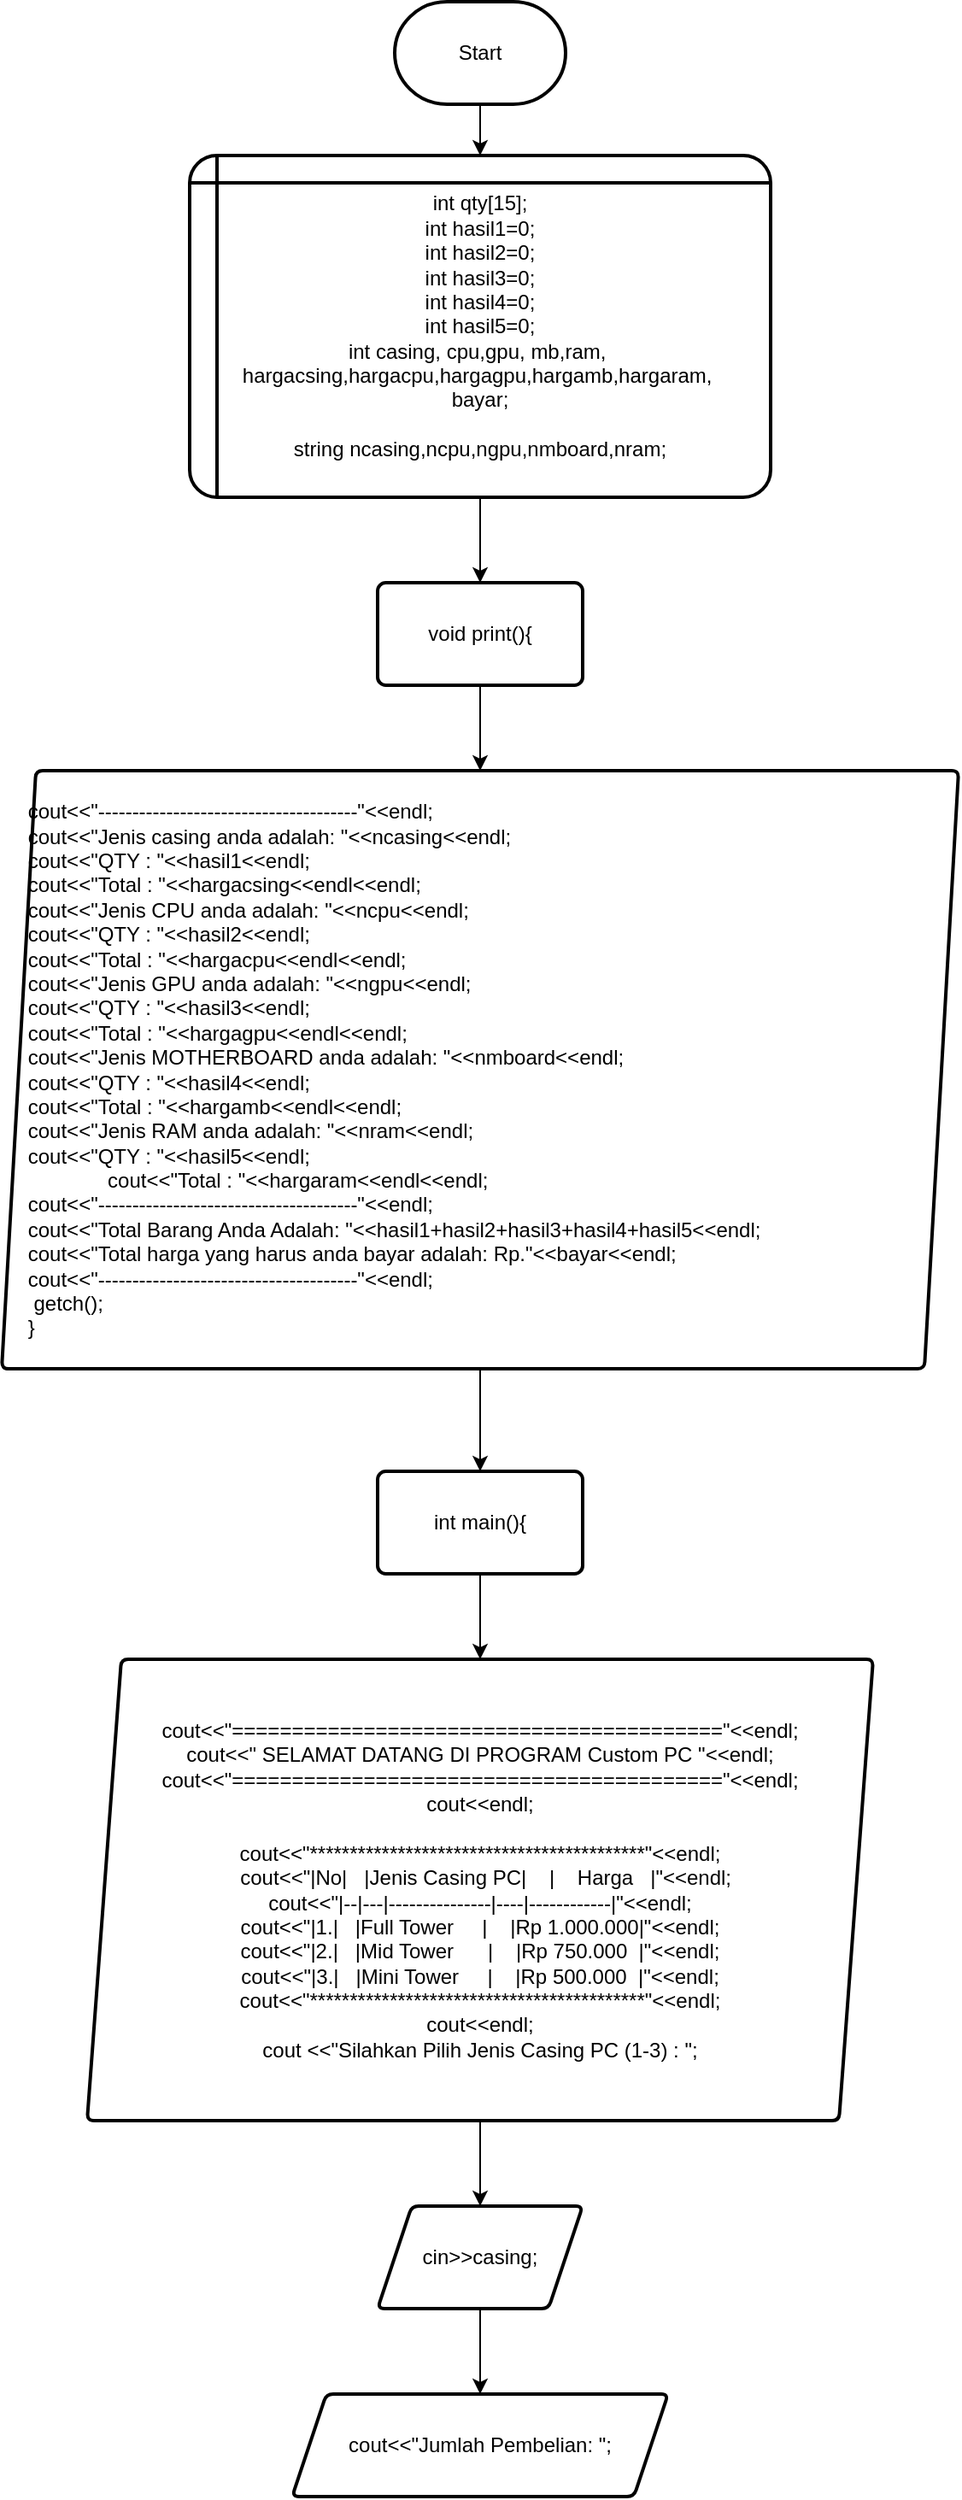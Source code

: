<mxfile version="20.4.1" type="github">
  <diagram id="RMGxSsM2sI6_btN5gmsU" name="Page-1">
    <mxGraphModel dx="1335" dy="708" grid="1" gridSize="10" guides="1" tooltips="1" connect="1" arrows="1" fold="1" page="1" pageScale="1" pageWidth="850" pageHeight="1100" math="0" shadow="0">
      <root>
        <mxCell id="0" />
        <mxCell id="1" parent="0" />
        <mxCell id="NC8oHqgBxWlMJGINSCbR-7" value="" style="edgeStyle=orthogonalEdgeStyle;rounded=0;orthogonalLoop=1;jettySize=auto;html=1;" edge="1" parent="1" source="NC8oHqgBxWlMJGINSCbR-2" target="NC8oHqgBxWlMJGINSCbR-6">
          <mxGeometry relative="1" as="geometry" />
        </mxCell>
        <mxCell id="NC8oHqgBxWlMJGINSCbR-2" value="Start" style="strokeWidth=2;html=1;shape=mxgraph.flowchart.terminator;whiteSpace=wrap;" vertex="1" parent="1">
          <mxGeometry x="390" y="120" width="100" height="60" as="geometry" />
        </mxCell>
        <mxCell id="NC8oHqgBxWlMJGINSCbR-9" value="" style="edgeStyle=orthogonalEdgeStyle;rounded=0;orthogonalLoop=1;jettySize=auto;html=1;" edge="1" parent="1" source="NC8oHqgBxWlMJGINSCbR-6" target="NC8oHqgBxWlMJGINSCbR-8">
          <mxGeometry relative="1" as="geometry" />
        </mxCell>
        <mxCell id="NC8oHqgBxWlMJGINSCbR-6" value="&lt;div&gt;int qty[15];&lt;/div&gt;&lt;div&gt;&lt;span style=&quot;&quot;&gt;	&lt;/span&gt;int hasil1=0;&lt;/div&gt;&lt;div&gt;&lt;span style=&quot;&quot;&gt;	&lt;/span&gt;int hasil2=0;&lt;/div&gt;&lt;div&gt;&lt;span style=&quot;&quot;&gt;	&lt;/span&gt;int hasil3=0;&lt;/div&gt;&lt;div&gt;&lt;span style=&quot;background-color: initial;&quot;&gt;int hasil4=0;&lt;/span&gt;&lt;/div&gt;&lt;div&gt;&lt;span style=&quot;&quot;&gt;&lt;/span&gt;&amp;nbsp; &amp;nbsp;int hasil5=0;&amp;nbsp; &amp;nbsp;&lt;/div&gt;&lt;div&gt;&lt;span style=&quot;&quot;&gt;	&lt;/span&gt;int casing, cpu,gpu, mb,ram,&amp;nbsp;&lt;/div&gt;&lt;div&gt;&lt;span style=&quot;&quot;&gt;	&lt;/span&gt;hargacsing,hargacpu,hargagpu,hargamb,hargaram,&amp;nbsp;&lt;/div&gt;&lt;div&gt;&lt;span style=&quot;&quot;&gt;	&lt;/span&gt;bayar;&lt;/div&gt;&lt;div&gt;&lt;br&gt;&lt;/div&gt;&lt;div&gt;string ncasing,ncpu,ngpu,nmboard,nram;&lt;br&gt;&lt;/div&gt;" style="shape=internalStorage;whiteSpace=wrap;html=1;dx=15;dy=15;rounded=1;arcSize=8;strokeWidth=2;" vertex="1" parent="1">
          <mxGeometry x="270" y="210" width="340" height="200" as="geometry" />
        </mxCell>
        <mxCell id="NC8oHqgBxWlMJGINSCbR-11" value="" style="edgeStyle=orthogonalEdgeStyle;rounded=0;orthogonalLoop=1;jettySize=auto;html=1;" edge="1" parent="1" source="NC8oHqgBxWlMJGINSCbR-8" target="NC8oHqgBxWlMJGINSCbR-10">
          <mxGeometry relative="1" as="geometry" />
        </mxCell>
        <mxCell id="NC8oHqgBxWlMJGINSCbR-8" value="void print(){" style="whiteSpace=wrap;html=1;rounded=1;arcSize=8;strokeWidth=2;" vertex="1" parent="1">
          <mxGeometry x="380" y="460" width="120" height="60" as="geometry" />
        </mxCell>
        <mxCell id="NC8oHqgBxWlMJGINSCbR-15" value="" style="edgeStyle=orthogonalEdgeStyle;rounded=0;orthogonalLoop=1;jettySize=auto;html=1;" edge="1" parent="1" source="NC8oHqgBxWlMJGINSCbR-10" target="NC8oHqgBxWlMJGINSCbR-14">
          <mxGeometry relative="1" as="geometry" />
        </mxCell>
        <mxCell id="NC8oHqgBxWlMJGINSCbR-10" value="&lt;div style=&quot;&quot;&gt;&lt;span style=&quot;white-space: pre;&quot;&gt;	&lt;/span&gt;&lt;span style=&quot;white-space: pre;&quot;&gt;	&lt;/span&gt;&lt;span style=&quot;white-space: pre;&quot;&gt;	&lt;/span&gt;&lt;span style=&quot;white-space: pre;&quot;&gt;	&lt;/span&gt;cout&amp;lt;&amp;lt;&quot;--------------------------------------&quot;&amp;lt;&amp;lt;endl;&lt;/div&gt;&lt;div style=&quot;&quot;&gt;&lt;span style=&quot;white-space: pre;&quot;&gt;	&lt;/span&gt;&lt;span style=&quot;white-space: pre;&quot;&gt;	&lt;/span&gt;&lt;span style=&quot;white-space: pre;&quot;&gt;	&lt;/span&gt;&lt;span style=&quot;white-space: pre;&quot;&gt;	&lt;/span&gt;cout&amp;lt;&amp;lt;&quot;Jenis casing anda adalah: &quot;&amp;lt;&amp;lt;ncasing&amp;lt;&amp;lt;endl;&lt;/div&gt;&lt;div style=&quot;&quot;&gt;&lt;span style=&quot;&quot;&gt;	&lt;/span&gt;&lt;span style=&quot;white-space: pre;&quot;&gt;	&lt;/span&gt;&lt;span style=&quot;white-space: pre;&quot;&gt;	&lt;/span&gt;&lt;span style=&quot;white-space: pre;&quot;&gt;	&lt;/span&gt;&lt;span style=&quot;white-space: pre;&quot;&gt;	&lt;/span&gt;cout&amp;lt;&amp;lt;&quot;QTY : &quot;&amp;lt;&amp;lt;hasil1&amp;lt;&amp;lt;endl;&lt;/div&gt;&lt;div style=&quot;&quot;&gt;&lt;span style=&quot;&quot;&gt;	&lt;/span&gt;&lt;span style=&quot;white-space: pre;&quot;&gt;	&lt;/span&gt;&lt;span style=&quot;white-space: pre;&quot;&gt;	&lt;/span&gt;&lt;span style=&quot;white-space: pre;&quot;&gt;	&lt;/span&gt;&lt;span style=&quot;white-space: pre;&quot;&gt;	&lt;/span&gt;cout&amp;lt;&amp;lt;&quot;Total : &quot;&amp;lt;&amp;lt;hargacsing&amp;lt;&amp;lt;endl&amp;lt;&amp;lt;endl;&lt;/div&gt;&lt;div&gt;&lt;span style=&quot;&quot;&gt;	&lt;/span&gt;&lt;/div&gt;&lt;div style=&quot;&quot;&gt;&lt;span style=&quot;&quot;&gt;	&lt;/span&gt;&lt;span style=&quot;white-space: pre;&quot;&gt;	&lt;/span&gt;&lt;span style=&quot;white-space: pre;&quot;&gt;	&lt;/span&gt;&lt;span style=&quot;white-space: pre;&quot;&gt;	&lt;/span&gt;&lt;span style=&quot;white-space: pre;&quot;&gt;	&lt;/span&gt;cout&amp;lt;&amp;lt;&quot;Jenis CPU anda adalah: &quot;&amp;lt;&amp;lt;ncpu&amp;lt;&amp;lt;endl;&lt;/div&gt;&lt;div style=&quot;&quot;&gt;&lt;span style=&quot;&quot;&gt;	&lt;/span&gt;&lt;span style=&quot;white-space: pre;&quot;&gt;	&lt;/span&gt;&lt;span style=&quot;white-space: pre;&quot;&gt;	&lt;/span&gt;&lt;span style=&quot;white-space: pre;&quot;&gt;	&lt;/span&gt;&lt;span style=&quot;white-space: pre;&quot;&gt;	&lt;/span&gt;cout&amp;lt;&amp;lt;&quot;QTY : &quot;&amp;lt;&amp;lt;hasil2&amp;lt;&amp;lt;endl;&lt;/div&gt;&lt;div style=&quot;&quot;&gt;&lt;span style=&quot;&quot;&gt;	&lt;/span&gt;&lt;span style=&quot;white-space: pre;&quot;&gt;	&lt;/span&gt;&lt;span style=&quot;white-space: pre;&quot;&gt;	&lt;/span&gt;&lt;span style=&quot;white-space: pre;&quot;&gt;	&lt;/span&gt;&lt;span style=&quot;white-space: pre;&quot;&gt;	&lt;/span&gt;cout&amp;lt;&amp;lt;&quot;Total : &quot;&amp;lt;&amp;lt;hargacpu&amp;lt;&amp;lt;endl&amp;lt;&amp;lt;endl;&lt;/div&gt;&lt;div&gt;&lt;span style=&quot;&quot;&gt;	&lt;/span&gt;&lt;/div&gt;&lt;div style=&quot;&quot;&gt;&lt;span style=&quot;&quot;&gt;	&lt;/span&gt;&lt;span style=&quot;white-space: pre;&quot;&gt;	&lt;/span&gt;&lt;span style=&quot;white-space: pre;&quot;&gt;	&lt;/span&gt;&lt;span style=&quot;white-space: pre;&quot;&gt;	&lt;/span&gt;&lt;span style=&quot;white-space: pre;&quot;&gt;	&lt;/span&gt;cout&amp;lt;&amp;lt;&quot;Jenis GPU anda adalah: &quot;&amp;lt;&amp;lt;ngpu&amp;lt;&amp;lt;endl;&lt;/div&gt;&lt;div style=&quot;&quot;&gt;&lt;span style=&quot;&quot;&gt;	&lt;/span&gt;&lt;span style=&quot;white-space: pre;&quot;&gt;	&lt;/span&gt;&lt;span style=&quot;white-space: pre;&quot;&gt;	&lt;/span&gt;&lt;span style=&quot;white-space: pre;&quot;&gt;	&lt;/span&gt;&lt;span style=&quot;white-space: pre;&quot;&gt;	&lt;/span&gt;cout&amp;lt;&amp;lt;&quot;QTY : &quot;&amp;lt;&amp;lt;hasil3&amp;lt;&amp;lt;endl;&lt;/div&gt;&lt;div style=&quot;&quot;&gt;&lt;span style=&quot;&quot;&gt;	&lt;/span&gt;&lt;span style=&quot;white-space: pre;&quot;&gt;	&lt;/span&gt;&lt;span style=&quot;white-space: pre;&quot;&gt;	&lt;/span&gt;&lt;span style=&quot;white-space: pre;&quot;&gt;	&lt;/span&gt;&lt;span style=&quot;white-space: pre;&quot;&gt;	&lt;/span&gt;cout&amp;lt;&amp;lt;&quot;Total : &quot;&amp;lt;&amp;lt;hargagpu&amp;lt;&amp;lt;endl&amp;lt;&amp;lt;endl;&lt;/div&gt;&lt;div&gt;&lt;span style=&quot;&quot;&gt;	&lt;/span&gt;&lt;/div&gt;&lt;div style=&quot;&quot;&gt;&lt;span style=&quot;&quot;&gt;	&lt;/span&gt;&lt;span style=&quot;white-space: pre;&quot;&gt;	&lt;/span&gt;&lt;span style=&quot;white-space: pre;&quot;&gt;	&lt;/span&gt;&lt;span style=&quot;white-space: pre;&quot;&gt;	&lt;/span&gt;&lt;span style=&quot;white-space: pre;&quot;&gt;	&lt;/span&gt;cout&amp;lt;&amp;lt;&quot;Jenis MOTHERBOARD anda adalah: &quot;&amp;lt;&amp;lt;nmboard&amp;lt;&amp;lt;endl;&lt;/div&gt;&lt;div style=&quot;text-align: justify;&quot;&gt;&lt;span style=&quot;&quot;&gt;	&lt;/span&gt;&lt;span style=&quot;white-space: pre;&quot;&gt;	&lt;/span&gt;&lt;span style=&quot;white-space: pre;&quot;&gt;	&lt;/span&gt;&lt;span style=&quot;white-space: pre;&quot;&gt;	&lt;/span&gt;&lt;span style=&quot;white-space: pre;&quot;&gt;	&lt;/span&gt;cout&amp;lt;&amp;lt;&quot;QTY : &quot;&amp;lt;&amp;lt;hasil4&amp;lt;&amp;lt;endl;&lt;/div&gt;&lt;div style=&quot;text-align: justify;&quot;&gt;&lt;span style=&quot;&quot;&gt;	&lt;/span&gt;&lt;span style=&quot;white-space: pre;&quot;&gt;	&lt;/span&gt;&lt;span style=&quot;white-space: pre;&quot;&gt;	&lt;/span&gt;&lt;span style=&quot;white-space: pre;&quot;&gt;	&lt;/span&gt;&lt;span style=&quot;white-space: pre;&quot;&gt;	&lt;/span&gt;cout&amp;lt;&amp;lt;&quot;Total : &quot;&amp;lt;&amp;lt;hargamb&amp;lt;&amp;lt;endl&amp;lt;&amp;lt;endl;&lt;/div&gt;&lt;div&gt;&lt;span style=&quot;&quot;&gt;	&lt;/span&gt;&lt;/div&gt;&lt;div style=&quot;text-align: justify;&quot;&gt;&lt;span style=&quot;&quot;&gt;	&lt;/span&gt;&lt;span style=&quot;white-space: pre;&quot;&gt;	&lt;/span&gt;&lt;span style=&quot;white-space: pre;&quot;&gt;	&lt;/span&gt;&lt;span style=&quot;white-space: pre;&quot;&gt;	&lt;/span&gt;&lt;span style=&quot;white-space: pre;&quot;&gt;	&lt;/span&gt;cout&amp;lt;&amp;lt;&quot;Jenis RAM anda adalah: &quot;&amp;lt;&amp;lt;nram&amp;lt;&amp;lt;endl;&lt;/div&gt;&lt;div style=&quot;text-align: justify;&quot;&gt;&lt;span style=&quot;&quot;&gt;	&lt;/span&gt;&lt;span style=&quot;white-space: pre;&quot;&gt;	&lt;/span&gt;&lt;span style=&quot;white-space: pre;&quot;&gt;	&lt;/span&gt;&lt;span style=&quot;white-space: pre;&quot;&gt;	&lt;/span&gt;&lt;span style=&quot;white-space: pre;&quot;&gt;	&lt;/span&gt;cout&amp;lt;&amp;lt;&quot;QTY : &quot;&amp;lt;&amp;lt;hasil5&amp;lt;&amp;lt;endl;&lt;/div&gt;&lt;blockquote style=&quot;margin: 0 0 0 40px; border: none; padding: 0px;&quot;&gt;&lt;div style=&quot;text-align: justify;&quot;&gt;&lt;span style=&quot;white-space: pre;&quot;&gt;	&lt;/span&gt;&lt;span style=&quot;white-space: pre;&quot;&gt;	&amp;nbsp;&lt;/span&gt;&amp;nbsp; &amp;nbsp;cout&amp;lt;&amp;lt;&quot;Total : &quot;&amp;lt;&amp;lt;hargaram&amp;lt;&amp;lt;endl&amp;lt;&amp;lt;endl;&lt;/div&gt;&lt;/blockquote&gt;&lt;div style=&quot;text-align: justify;&quot;&gt;&lt;span style=&quot;&quot;&gt;	&lt;/span&gt;&lt;span style=&quot;white-space: pre;&quot;&gt;	&lt;/span&gt;&lt;span style=&quot;white-space: pre;&quot;&gt;	&lt;/span&gt;&lt;span style=&quot;white-space: pre;&quot;&gt;	&lt;/span&gt;&lt;span style=&quot;white-space: pre;&quot;&gt;	&lt;/span&gt;cout&amp;lt;&amp;lt;&quot;--------------------------------------&quot;&amp;lt;&amp;lt;endl;&lt;/div&gt;&lt;div style=&quot;text-align: justify;&quot;&gt;&lt;span style=&quot;&quot;&gt;	&lt;/span&gt;&lt;span style=&quot;white-space: pre;&quot;&gt;	&lt;/span&gt;&lt;span style=&quot;white-space: pre;&quot;&gt;	&lt;/span&gt;&lt;span style=&quot;white-space: pre;&quot;&gt;	&lt;/span&gt;&lt;span style=&quot;white-space: pre;&quot;&gt;	&lt;/span&gt;cout&amp;lt;&amp;lt;&quot;Total Barang Anda Adalah: &quot;&amp;lt;&amp;lt;hasil1+hasil2+hasil3+hasil4+hasil5&amp;lt;&amp;lt;endl;&lt;/div&gt;&lt;div style=&quot;text-align: justify;&quot;&gt;&lt;span style=&quot;&quot;&gt;	&lt;/span&gt;&lt;span style=&quot;white-space: pre;&quot;&gt;	&lt;/span&gt;&lt;span style=&quot;white-space: pre;&quot;&gt;	&lt;/span&gt;&lt;span style=&quot;white-space: pre;&quot;&gt;	&lt;/span&gt;&lt;span style=&quot;white-space: pre;&quot;&gt;	&lt;/span&gt;cout&amp;lt;&amp;lt;&quot;Total harga yang harus anda bayar adalah: Rp.&quot;&amp;lt;&amp;lt;bayar&amp;lt;&amp;lt;endl;&lt;/div&gt;&lt;div style=&quot;text-align: justify;&quot;&gt;&lt;span style=&quot;&quot;&gt;	&lt;/span&gt;&lt;span style=&quot;white-space: pre;&quot;&gt;	&lt;/span&gt;&lt;span style=&quot;white-space: pre;&quot;&gt;	&lt;/span&gt;&lt;span style=&quot;white-space: pre;&quot;&gt;	&lt;/span&gt;&lt;span style=&quot;white-space: pre;&quot;&gt;	&lt;/span&gt;cout&amp;lt;&amp;lt;&quot;--------------------------------------&quot;&amp;lt;&amp;lt;endl;&lt;/div&gt;&lt;div style=&quot;text-align: justify;&quot;&gt;&lt;span style=&quot;background-color: initial;&quot;&gt;&amp;nbsp;&lt;span style=&quot;white-space: pre;&quot;&gt;	&lt;/span&gt;&lt;span style=&quot;white-space: pre;&quot;&gt;	&lt;/span&gt;&lt;span style=&quot;white-space: pre;&quot;&gt;	&lt;/span&gt;&lt;span style=&quot;white-space: pre;&quot;&gt;	&lt;/span&gt;getch();&lt;/span&gt;&lt;/div&gt;&lt;div style=&quot;text-align: justify;&quot;&gt;&lt;span style=&quot;white-space: pre;&quot;&gt;	&lt;/span&gt;&lt;span style=&quot;white-space: pre;&quot;&gt;	&lt;/span&gt;&lt;span style=&quot;white-space: pre;&quot;&gt;	&lt;/span&gt;&lt;span style=&quot;white-space: pre;&quot;&gt;	&lt;/span&gt;}&lt;/div&gt;" style="shape=parallelogram;perimeter=parallelogramPerimeter;whiteSpace=wrap;html=1;fixedSize=1;rounded=1;arcSize=8;strokeWidth=2;align=left;" vertex="1" parent="1">
          <mxGeometry x="160" y="570" width="560" height="350" as="geometry" />
        </mxCell>
        <mxCell id="NC8oHqgBxWlMJGINSCbR-17" value="" style="edgeStyle=orthogonalEdgeStyle;rounded=0;orthogonalLoop=1;jettySize=auto;html=1;" edge="1" parent="1" source="NC8oHqgBxWlMJGINSCbR-14" target="NC8oHqgBxWlMJGINSCbR-16">
          <mxGeometry relative="1" as="geometry" />
        </mxCell>
        <mxCell id="NC8oHqgBxWlMJGINSCbR-14" value="int main(){" style="whiteSpace=wrap;html=1;align=center;rounded=1;arcSize=8;strokeWidth=2;" vertex="1" parent="1">
          <mxGeometry x="380" y="980" width="120" height="60" as="geometry" />
        </mxCell>
        <mxCell id="NC8oHqgBxWlMJGINSCbR-20" value="" style="edgeStyle=orthogonalEdgeStyle;rounded=0;orthogonalLoop=1;jettySize=auto;html=1;" edge="1" parent="1" source="NC8oHqgBxWlMJGINSCbR-16" target="NC8oHqgBxWlMJGINSCbR-19">
          <mxGeometry relative="1" as="geometry" />
        </mxCell>
        <mxCell id="NC8oHqgBxWlMJGINSCbR-16" value="&lt;div&gt;cout&amp;lt;&amp;lt;&quot;=========================================&quot;&amp;lt;&amp;lt;endl;&lt;/div&gt;&lt;div&gt;&lt;span style=&quot;&quot;&gt;	&lt;/span&gt;cout&amp;lt;&amp;lt;&quot; SELAMAT DATANG DI PROGRAM Custom PC &quot;&amp;lt;&amp;lt;endl;&lt;/div&gt;&lt;div&gt;&lt;span style=&quot;&quot;&gt;	&lt;/span&gt;cout&amp;lt;&amp;lt;&quot;=========================================&quot;&amp;lt;&amp;lt;endl;&lt;/div&gt;&lt;div&gt;&lt;span style=&quot;&quot;&gt;	&lt;/span&gt;cout&amp;lt;&amp;lt;endl;&lt;/div&gt;&lt;div&gt;&lt;br&gt;&lt;/div&gt;&lt;div&gt;&lt;span style=&quot;&quot;&gt;	&lt;/span&gt;cout&amp;lt;&amp;lt;&quot;******************************************&quot;&amp;lt;&amp;lt;endl;&lt;/div&gt;&lt;div&gt;&amp;nbsp; cout&amp;lt;&amp;lt;&quot;|No|&amp;nbsp; &amp;nbsp;|Jenis Casing PC|&amp;nbsp; &amp;nbsp; |&amp;nbsp; &amp;nbsp; Harga&amp;nbsp; &amp;nbsp;|&quot;&amp;lt;&amp;lt;endl;&lt;/div&gt;&lt;div&gt;&lt;span style=&quot;background-color: initial;&quot;&gt;cout&amp;lt;&amp;lt;&quot;|--|---|---------------|----|------------|&quot;&amp;lt;&amp;lt;endl;&lt;/span&gt;&lt;/div&gt;&lt;div&gt;&lt;span style=&quot;&quot;&gt;	&lt;/span&gt;cout&amp;lt;&amp;lt;&quot;|1.|&amp;nbsp; &amp;nbsp;|Full Tower&amp;nbsp; &amp;nbsp; &amp;nbsp;|&amp;nbsp; &amp;nbsp; |Rp 1.000.000|&quot;&amp;lt;&amp;lt;endl;&lt;/div&gt;&lt;div&gt;&lt;span style=&quot;&quot;&gt;	&lt;/span&gt;cout&amp;lt;&amp;lt;&quot;|2.|&amp;nbsp; &amp;nbsp;|Mid Tower&amp;nbsp; &amp;nbsp; &amp;nbsp; |&amp;nbsp; &amp;nbsp; |Rp 750.000&amp;nbsp; |&quot;&amp;lt;&amp;lt;endl;&lt;/div&gt;&lt;div&gt;&lt;span style=&quot;&quot;&gt;	&lt;/span&gt;cout&amp;lt;&amp;lt;&quot;|3.|&amp;nbsp; &amp;nbsp;|Mini Tower&amp;nbsp; &amp;nbsp; &amp;nbsp;|&amp;nbsp; &amp;nbsp; |Rp 500.000&amp;nbsp; |&quot;&amp;lt;&amp;lt;endl;&lt;/div&gt;&lt;div&gt;&lt;span style=&quot;&quot;&gt;	&lt;/span&gt;cout&amp;lt;&amp;lt;&quot;******************************************&quot;&amp;lt;&amp;lt;endl;&lt;/div&gt;&lt;div&gt;&lt;span style=&quot;&quot;&gt;	&lt;/span&gt;cout&amp;lt;&amp;lt;endl;&lt;/div&gt;&lt;div&gt;&lt;span style=&quot;&quot;&gt;	&lt;/span&gt;&lt;/div&gt;&lt;div&gt;&lt;span style=&quot;&quot;&gt;	&lt;/span&gt;cout &amp;lt;&amp;lt;&quot;Silahkan Pilih Jenis Casing PC (1-3) : &quot;;&lt;/div&gt;" style="shape=parallelogram;perimeter=parallelogramPerimeter;whiteSpace=wrap;html=1;fixedSize=1;rounded=1;arcSize=8;strokeWidth=2;" vertex="1" parent="1">
          <mxGeometry x="210" y="1090" width="460" height="270" as="geometry" />
        </mxCell>
        <mxCell id="NC8oHqgBxWlMJGINSCbR-22" value="" style="edgeStyle=orthogonalEdgeStyle;rounded=0;orthogonalLoop=1;jettySize=auto;html=1;" edge="1" parent="1" source="NC8oHqgBxWlMJGINSCbR-19" target="NC8oHqgBxWlMJGINSCbR-21">
          <mxGeometry relative="1" as="geometry" />
        </mxCell>
        <mxCell id="NC8oHqgBxWlMJGINSCbR-19" value="cin&amp;gt;&amp;gt;casing;" style="shape=parallelogram;perimeter=parallelogramPerimeter;whiteSpace=wrap;html=1;fixedSize=1;rounded=1;arcSize=8;strokeWidth=2;" vertex="1" parent="1">
          <mxGeometry x="380" y="1410" width="120" height="60" as="geometry" />
        </mxCell>
        <mxCell id="NC8oHqgBxWlMJGINSCbR-21" value="&lt;span style=&quot;&quot;&gt;	&lt;/span&gt;cout&amp;lt;&amp;lt;&quot;Jumlah Pembelian: &quot;;" style="shape=parallelogram;perimeter=parallelogramPerimeter;whiteSpace=wrap;html=1;fixedSize=1;rounded=1;arcSize=8;strokeWidth=2;" vertex="1" parent="1">
          <mxGeometry x="330" y="1520" width="220" height="60" as="geometry" />
        </mxCell>
      </root>
    </mxGraphModel>
  </diagram>
</mxfile>
